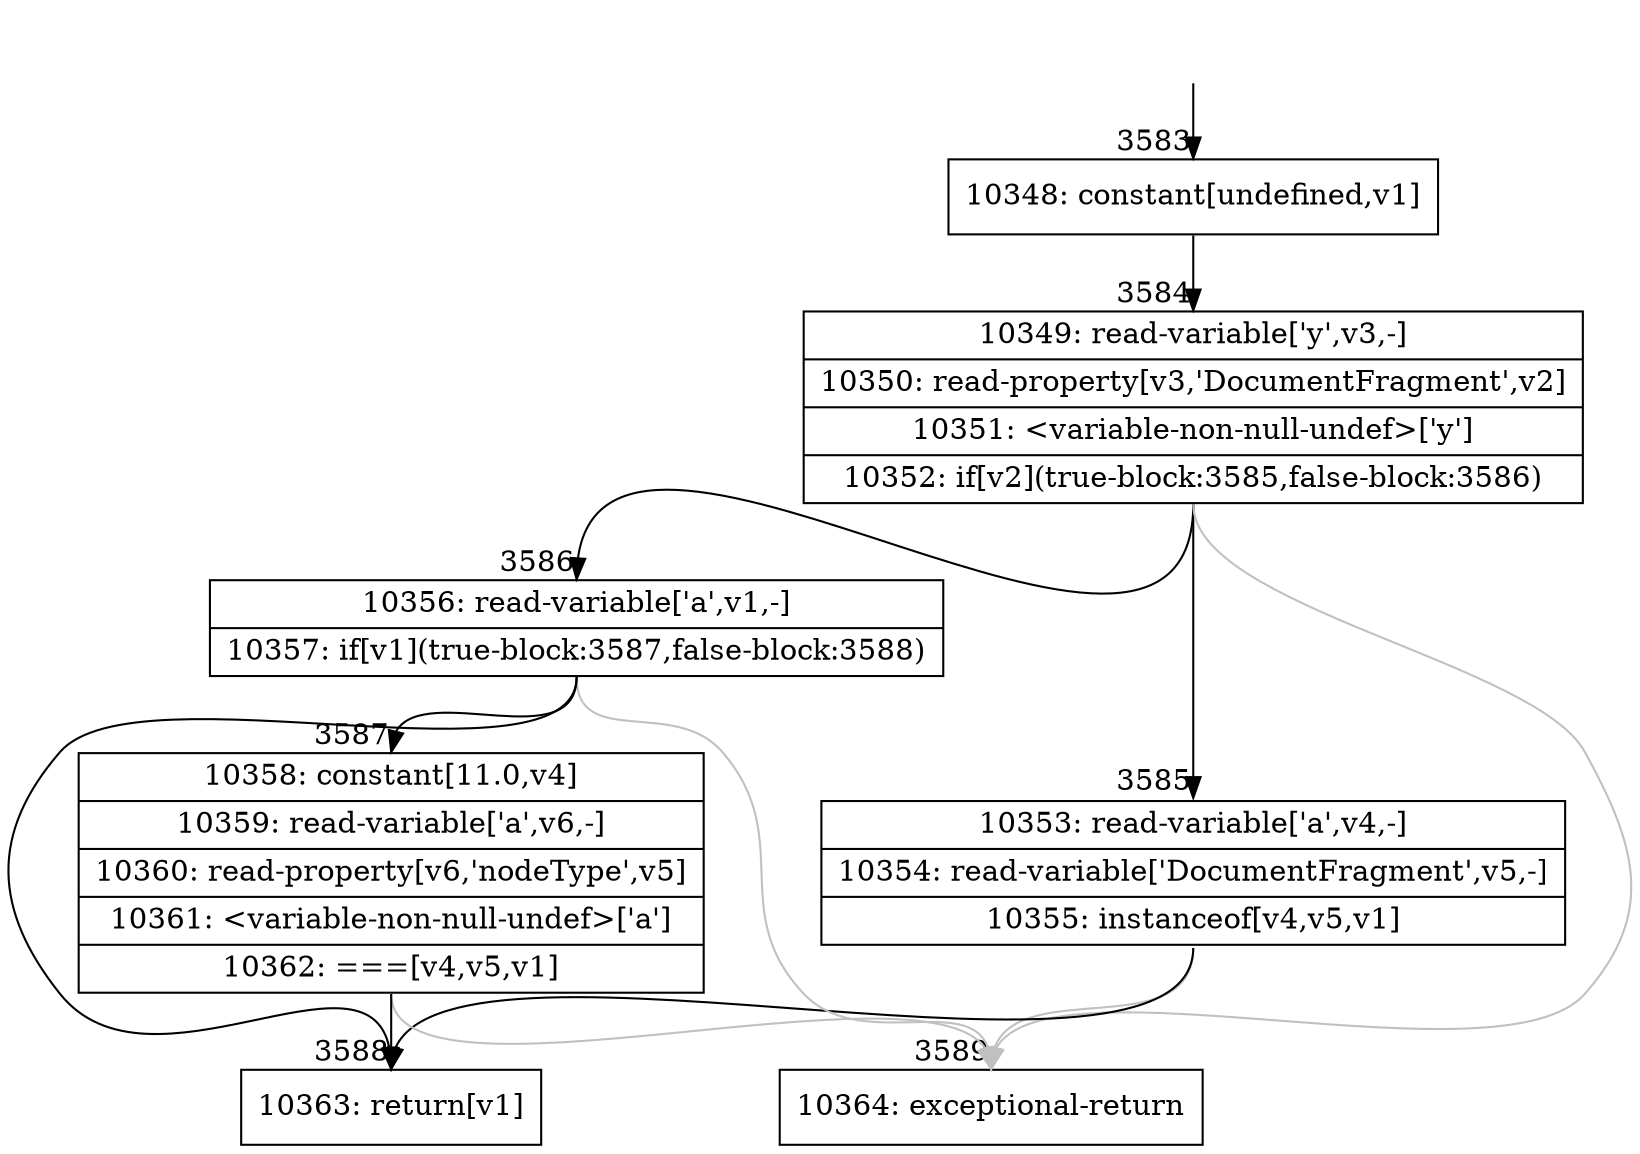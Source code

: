 digraph {
rankdir="TD"
BB_entry299[shape=none,label=""];
BB_entry299 -> BB3583 [tailport=s, headport=n, headlabel="    3583"]
BB3583 [shape=record label="{10348: constant[undefined,v1]}" ] 
BB3583 -> BB3584 [tailport=s, headport=n, headlabel="      3584"]
BB3584 [shape=record label="{10349: read-variable['y',v3,-]|10350: read-property[v3,'DocumentFragment',v2]|10351: \<variable-non-null-undef\>['y']|10352: if[v2](true-block:3585,false-block:3586)}" ] 
BB3584 -> BB3585 [tailport=s, headport=n, headlabel="      3585"]
BB3584 -> BB3586 [tailport=s, headport=n, headlabel="      3586"]
BB3584 -> BB3589 [tailport=s, headport=n, color=gray, headlabel="      3589"]
BB3585 [shape=record label="{10353: read-variable['a',v4,-]|10354: read-variable['DocumentFragment',v5,-]|10355: instanceof[v4,v5,v1]}" ] 
BB3585 -> BB3588 [tailport=s, headport=n, headlabel="      3588"]
BB3585 -> BB3589 [tailport=s, headport=n, color=gray]
BB3586 [shape=record label="{10356: read-variable['a',v1,-]|10357: if[v1](true-block:3587,false-block:3588)}" ] 
BB3586 -> BB3588 [tailport=s, headport=n]
BB3586 -> BB3587 [tailport=s, headport=n, headlabel="      3587"]
BB3586 -> BB3589 [tailport=s, headport=n, color=gray]
BB3587 [shape=record label="{10358: constant[11.0,v4]|10359: read-variable['a',v6,-]|10360: read-property[v6,'nodeType',v5]|10361: \<variable-non-null-undef\>['a']|10362: ===[v4,v5,v1]}" ] 
BB3587 -> BB3588 [tailport=s, headport=n]
BB3587 -> BB3589 [tailport=s, headport=n, color=gray]
BB3588 [shape=record label="{10363: return[v1]}" ] 
BB3589 [shape=record label="{10364: exceptional-return}" ] 
}
